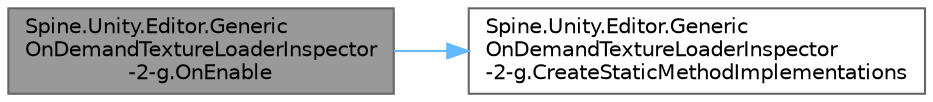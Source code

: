 digraph "Spine.Unity.Editor.GenericOnDemandTextureLoaderInspector-2-g.OnEnable"
{
 // LATEX_PDF_SIZE
  bgcolor="transparent";
  edge [fontname=Helvetica,fontsize=10,labelfontname=Helvetica,labelfontsize=10];
  node [fontname=Helvetica,fontsize=10,shape=box,height=0.2,width=0.4];
  rankdir="LR";
  Node1 [id="Node000001",label="Spine.Unity.Editor.Generic\lOnDemandTextureLoaderInspector\l-2-g.OnEnable",height=0.2,width=0.4,color="gray40", fillcolor="grey60", style="filled", fontcolor="black",tooltip=" "];
  Node1 -> Node2 [id="edge1_Node000001_Node000002",color="steelblue1",style="solid",tooltip=" "];
  Node2 [id="Node000002",label="Spine.Unity.Editor.Generic\lOnDemandTextureLoaderInspector\l-2-g.CreateStaticMethodImplementations",height=0.2,width=0.4,color="grey40", fillcolor="white", style="filled",URL="$class_spine_1_1_unity_1_1_editor_1_1_generic_on_demand_texture_loader_inspector-2-g.html#aa47c21a8583e5a1e99a4eeec58dc1aeb",tooltip="Override this method in your implementation subclass as follows."];
}
